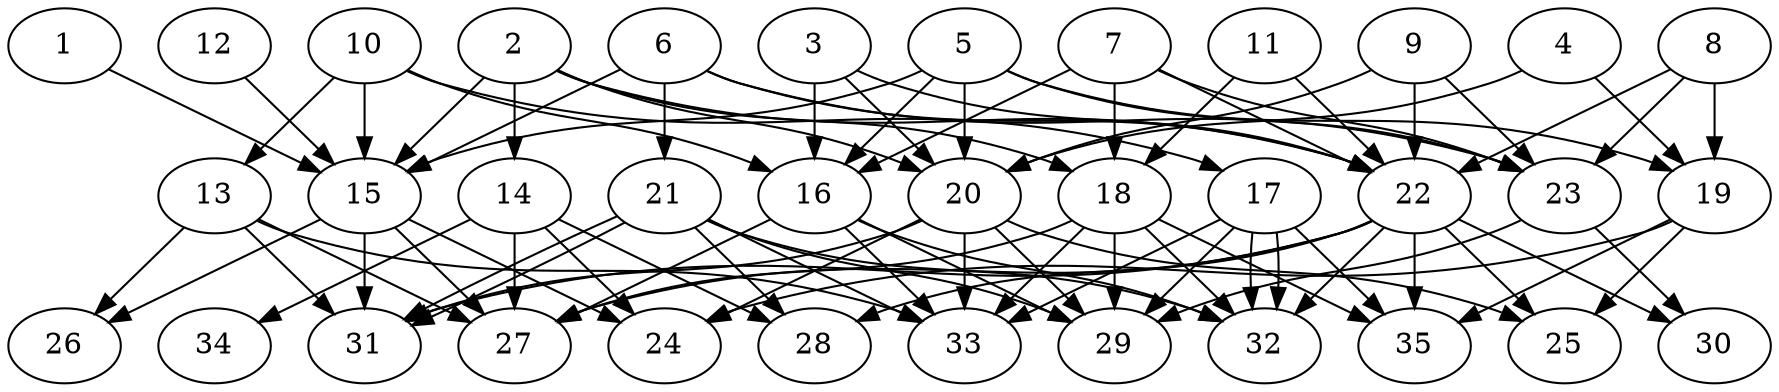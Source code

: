 // DAG automatically generated by daggen at Thu Oct  3 14:05:37 2019
// ./daggen --dot -n 35 --ccr 0.5 --fat 0.7 --regular 0.9 --density 0.6 --mindata 5242880 --maxdata 52428800 
digraph G {
  1 [size="64897024", alpha="0.07", expect_size="32448512"] 
  1 -> 15 [size ="32448512"]
  2 [size="93831168", alpha="0.16", expect_size="46915584"] 
  2 -> 14 [size ="46915584"]
  2 -> 15 [size ="46915584"]
  2 -> 18 [size ="46915584"]
  2 -> 20 [size ="46915584"]
  2 -> 22 [size ="46915584"]
  3 [size="11855872", alpha="0.03", expect_size="5927936"] 
  3 -> 16 [size ="5927936"]
  3 -> 20 [size ="5927936"]
  3 -> 22 [size ="5927936"]
  4 [size="12519424", alpha="0.19", expect_size="6259712"] 
  4 -> 19 [size ="6259712"]
  4 -> 20 [size ="6259712"]
  5 [size="37341184", alpha="0.11", expect_size="18670592"] 
  5 -> 15 [size ="18670592"]
  5 -> 16 [size ="18670592"]
  5 -> 19 [size ="18670592"]
  5 -> 20 [size ="18670592"]
  5 -> 23 [size ="18670592"]
  6 [size="102266880", alpha="0.06", expect_size="51133440"] 
  6 -> 15 [size ="51133440"]
  6 -> 21 [size ="51133440"]
  6 -> 22 [size ="51133440"]
  6 -> 23 [size ="51133440"]
  7 [size="19220480", alpha="0.03", expect_size="9610240"] 
  7 -> 16 [size ="9610240"]
  7 -> 18 [size ="9610240"]
  7 -> 22 [size ="9610240"]
  7 -> 23 [size ="9610240"]
  8 [size="89176064", alpha="0.13", expect_size="44588032"] 
  8 -> 19 [size ="44588032"]
  8 -> 22 [size ="44588032"]
  8 -> 23 [size ="44588032"]
  9 [size="66682880", alpha="0.17", expect_size="33341440"] 
  9 -> 20 [size ="33341440"]
  9 -> 22 [size ="33341440"]
  9 -> 23 [size ="33341440"]
  10 [size="92356608", alpha="0.00", expect_size="46178304"] 
  10 -> 13 [size ="46178304"]
  10 -> 15 [size ="46178304"]
  10 -> 16 [size ="46178304"]
  10 -> 17 [size ="46178304"]
  11 [size="83527680", alpha="0.18", expect_size="41763840"] 
  11 -> 18 [size ="41763840"]
  11 -> 22 [size ="41763840"]
  12 [size="21491712", alpha="0.14", expect_size="10745856"] 
  12 -> 15 [size ="10745856"]
  13 [size="98408448", alpha="0.13", expect_size="49204224"] 
  13 -> 26 [size ="49204224"]
  13 -> 27 [size ="49204224"]
  13 -> 31 [size ="49204224"]
  13 -> 33 [size ="49204224"]
  14 [size="17686528", alpha="0.18", expect_size="8843264"] 
  14 -> 24 [size ="8843264"]
  14 -> 27 [size ="8843264"]
  14 -> 28 [size ="8843264"]
  14 -> 34 [size ="8843264"]
  15 [size="12576768", alpha="0.02", expect_size="6288384"] 
  15 -> 24 [size ="6288384"]
  15 -> 26 [size ="6288384"]
  15 -> 27 [size ="6288384"]
  15 -> 31 [size ="6288384"]
  16 [size="66289664", alpha="0.06", expect_size="33144832"] 
  16 -> 27 [size ="33144832"]
  16 -> 29 [size ="33144832"]
  16 -> 32 [size ="33144832"]
  16 -> 33 [size ="33144832"]
  17 [size="95594496", alpha="0.13", expect_size="47797248"] 
  17 -> 29 [size ="47797248"]
  17 -> 32 [size ="47797248"]
  17 -> 32 [size ="47797248"]
  17 -> 33 [size ="47797248"]
  17 -> 35 [size ="47797248"]
  18 [size="15456256", alpha="0.01", expect_size="7728128"] 
  18 -> 27 [size ="7728128"]
  18 -> 29 [size ="7728128"]
  18 -> 32 [size ="7728128"]
  18 -> 33 [size ="7728128"]
  18 -> 35 [size ="7728128"]
  19 [size="78589952", alpha="0.13", expect_size="39294976"] 
  19 -> 24 [size ="39294976"]
  19 -> 25 [size ="39294976"]
  19 -> 35 [size ="39294976"]
  20 [size="65984512", alpha="0.02", expect_size="32992256"] 
  20 -> 24 [size ="32992256"]
  20 -> 25 [size ="32992256"]
  20 -> 29 [size ="32992256"]
  20 -> 31 [size ="32992256"]
  20 -> 33 [size ="32992256"]
  21 [size="67512320", alpha="0.03", expect_size="33756160"] 
  21 -> 28 [size ="33756160"]
  21 -> 29 [size ="33756160"]
  21 -> 31 [size ="33756160"]
  21 -> 31 [size ="33756160"]
  21 -> 32 [size ="33756160"]
  21 -> 33 [size ="33756160"]
  22 [size="57755648", alpha="0.02", expect_size="28877824"] 
  22 -> 25 [size ="28877824"]
  22 -> 27 [size ="28877824"]
  22 -> 28 [size ="28877824"]
  22 -> 30 [size ="28877824"]
  22 -> 31 [size ="28877824"]
  22 -> 32 [size ="28877824"]
  22 -> 35 [size ="28877824"]
  23 [size="28993536", alpha="0.01", expect_size="14496768"] 
  23 -> 29 [size ="14496768"]
  23 -> 30 [size ="14496768"]
  24 [size="89823232", alpha="0.01", expect_size="44911616"] 
  25 [size="80424960", alpha="0.06", expect_size="40212480"] 
  26 [size="90589184", alpha="0.11", expect_size="45294592"] 
  27 [size="26693632", alpha="0.17", expect_size="13346816"] 
  28 [size="87312384", alpha="0.01", expect_size="43656192"] 
  29 [size="89950208", alpha="0.16", expect_size="44975104"] 
  30 [size="54683648", alpha="0.08", expect_size="27341824"] 
  31 [size="64966656", alpha="0.16", expect_size="32483328"] 
  32 [size="80838656", alpha="0.07", expect_size="40419328"] 
  33 [size="91275264", alpha="0.16", expect_size="45637632"] 
  34 [size="97648640", alpha="0.06", expect_size="48824320"] 
  35 [size="101988352", alpha="0.17", expect_size="50994176"] 
}
